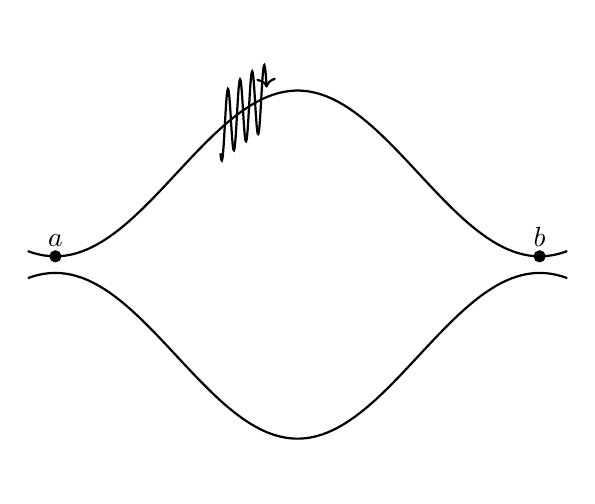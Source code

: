 \begin{tikzpicture}
	\begin{axis} [
			view={0}{0},
   xtick=\empty,
 ytick=\empty,
 ztick=\empty,
axis line style={draw=none}
		]
\addplot3[thick, domain=-7:7, samples=100, samples y=0] ({x}, {0}, {0.5*cos(deg(0.5*x)) + 0.6});
\addplot3[thick, domain=-7:7, samples=100, samples y=0] ({x}, {0}, {-0.5*cos(deg(0.5*x)) - 0.5});
\addplot3[thick, ->, domain=-10:-4, samples=100, samples y=0] ({0.2*x}, {0.2*cos(deg(4*x))}, {0.5*cos(deg(0.2*0.5*x)) + 0.6 + 0.2*sin(deg(4*x))});
\addplot3 [black, mark = *, nodes near coords=$a$,every node near coord/.style={anchor=-90}] coordinates {( -6.28, 0, 0.1)};
\addplot3 [black, mark = *, nodes near coords=$b$,every node near coord/.style={anchor=-90}] coordinates {( 6.28, 0, 0.1)};
	\end{axis}
\end{tikzpicture}
